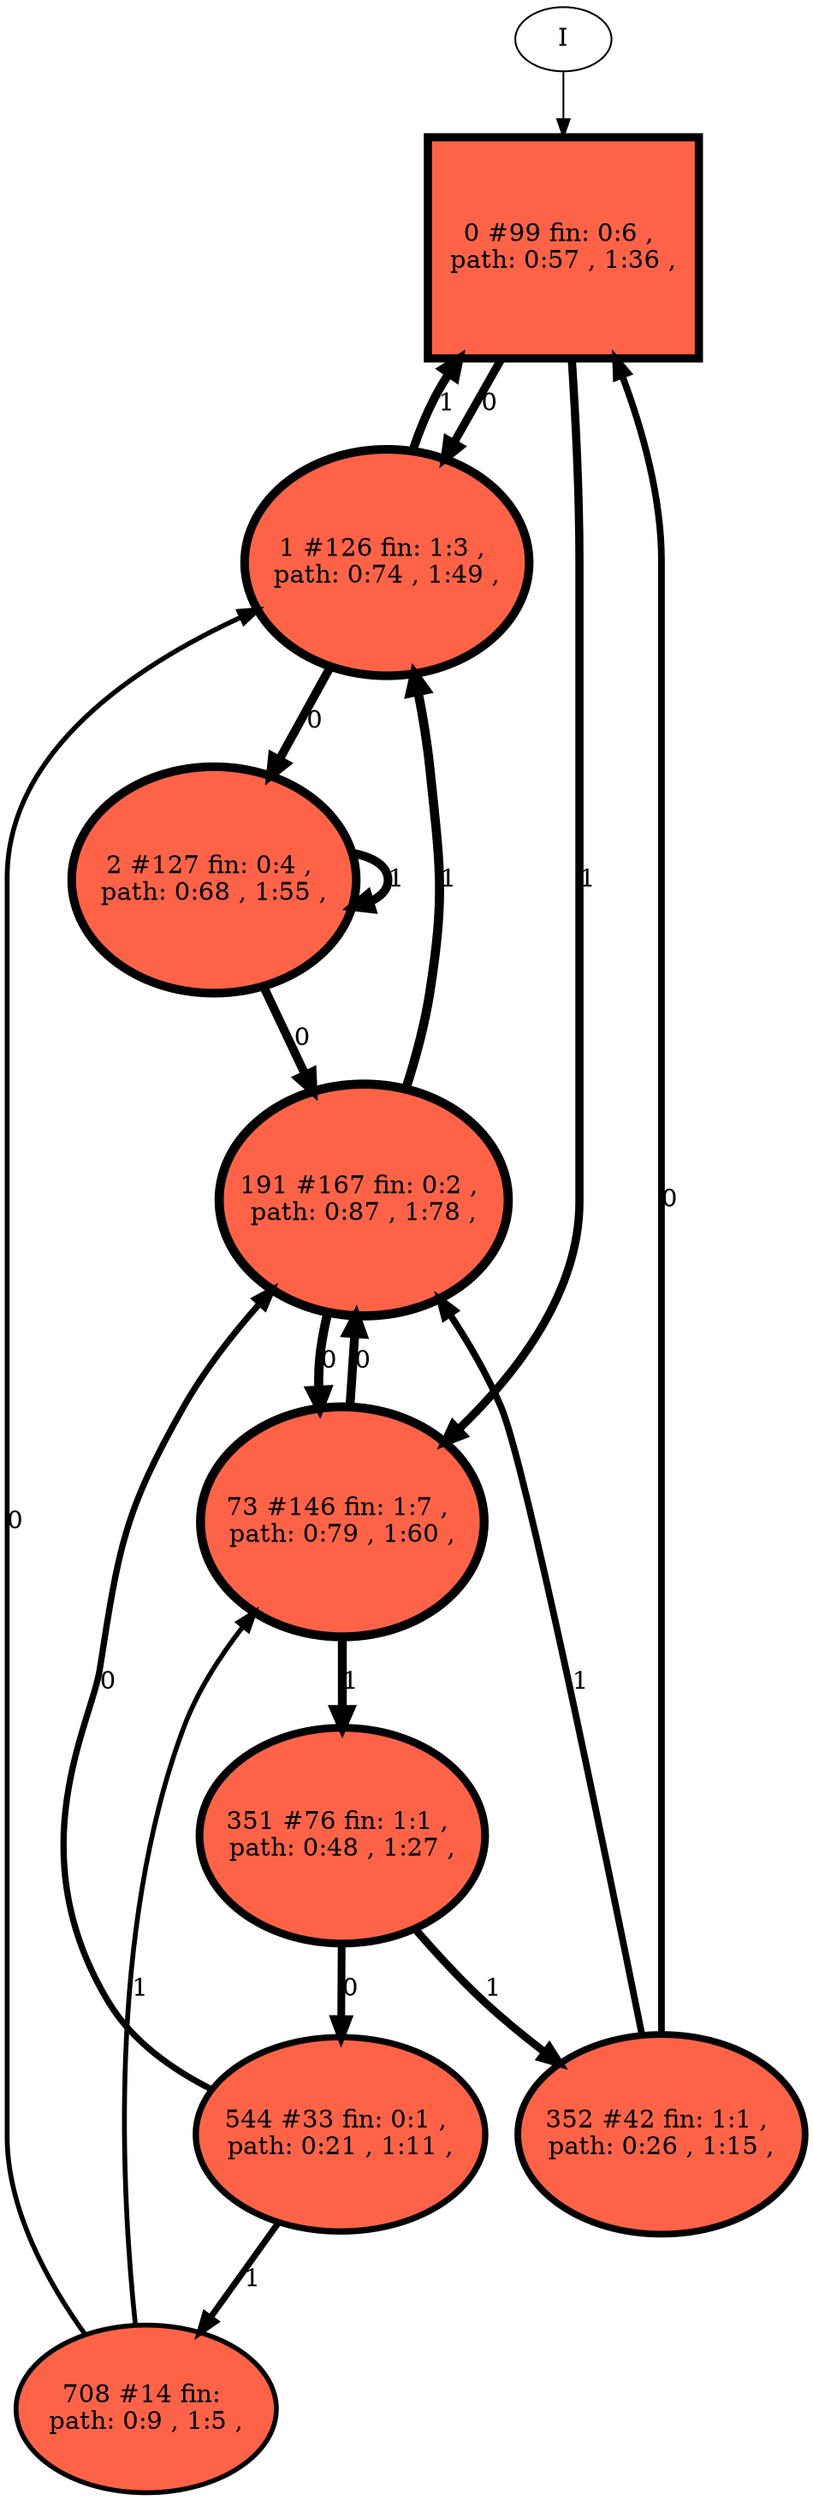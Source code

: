 // produced with flexfringe // 
digraph DFA {
	0 [label="root" shape=box];
		I -> 0;
	0 [ label="0 #99 fin: 0:6 , 
 path: 0:57 , 1:36 , " , style=filled, fillcolor="tomato", width=1.72369, height=1.72369, penwidth=4.60517];
		0 -> 1 [label="0 " , penwidth=4.60517 ];
		0 -> 73 [label="1 " , penwidth=4.60517 ];
	1 [ label="1 #126 fin: 1:3 , 
 path: 0:74 , 1:49 , " , style=filled, fillcolor="tomato", width=1.76545, height=1.76545, penwidth=4.84419];
		1 -> 2 [label="0 " , penwidth=4.84419 ];
		1 -> 0 [label="1 " , penwidth=4.84419 ];
	73 [ label="73 #146 fin: 1:7 , 
 path: 0:79 , 1:60 , " , style=filled, fillcolor="tomato", width=1.79016, height=1.79016, penwidth=4.99043];
		73 -> 191 [label="0 " , penwidth=4.99043 ];
		73 -> 351 [label="1 " , penwidth=4.99043 ];
	2 [ label="2 #127 fin: 0:4 , 
 path: 0:68 , 1:55 , " , style=filled, fillcolor="tomato", width=1.76679, height=1.76679, penwidth=4.85203];
		2 -> 191 [label="0 " , penwidth=4.85203 ];
		2 -> 2 [label="1 " , penwidth=4.85203 ];
	191 [ label="191 #167 fin: 0:2 , 
 path: 0:87 , 1:78 , " , style=filled, fillcolor="tomato", width=1.81221, height=1.81221, penwidth=5.12396];
		191 -> 73 [label="0 " , penwidth=5.12396 ];
		191 -> 1 [label="1 " , penwidth=5.12396 ];
	351 [ label="351 #76 fin: 1:1 , 
 path: 0:48 , 1:27 , " , style=filled, fillcolor="tomato", width=1.67594, height=1.67594, penwidth=4.34381];
		351 -> 544 [label="0 " , penwidth=4.34381 ];
		351 -> 352 [label="1 " , penwidth=4.34381 ];
	544 [ label="544 #33 fin: 0:1 , 
 path: 0:21 , 1:11 , " , style=filled, fillcolor="tomato", width=1.50992, height=1.50992, penwidth=3.52636];
		544 -> 191 [label="0 " , penwidth=3.52636 ];
		544 -> 708 [label="1 " , penwidth=3.52636 ];
	352 [ label="352 #42 fin: 1:1 , 
 path: 0:26 , 1:15 , " , style=filled, fillcolor="tomato", width=1.5605, height=1.5605, penwidth=3.7612];
		352 -> 0 [label="0 " , penwidth=3.7612 ];
		352 -> 191 [label="1 " , penwidth=3.7612 ];
	708 [ label="708 #14 fin: 
 path: 0:9 , 1:5 , " , style=filled, fillcolor="tomato", width=1.31051, height=1.31051, penwidth=2.70805];
		708 -> 1 [label="0 " , penwidth=2.70805 ];
		708 -> 73 [label="1 " , penwidth=2.70805 ];
}
